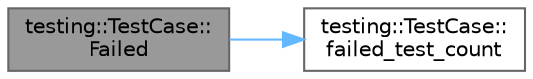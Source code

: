 digraph "testing::TestCase::Failed"
{
 // LATEX_PDF_SIZE
  bgcolor="transparent";
  edge [fontname=Helvetica,fontsize=10,labelfontname=Helvetica,labelfontsize=10];
  node [fontname=Helvetica,fontsize=10,shape=box,height=0.2,width=0.4];
  rankdir="LR";
  Node1 [id="Node000001",label="testing::TestCase::\lFailed",height=0.2,width=0.4,color="gray40", fillcolor="grey60", style="filled", fontcolor="black",tooltip=" "];
  Node1 -> Node2 [id="edge1_Node000001_Node000002",color="steelblue1",style="solid",tooltip=" "];
  Node2 [id="Node000002",label="testing::TestCase::\lfailed_test_count",height=0.2,width=0.4,color="grey40", fillcolor="white", style="filled",URL="$classtesting_1_1_test_case.html#a70e26eb070c75ae62a191fa610ea234f",tooltip=" "];
}
